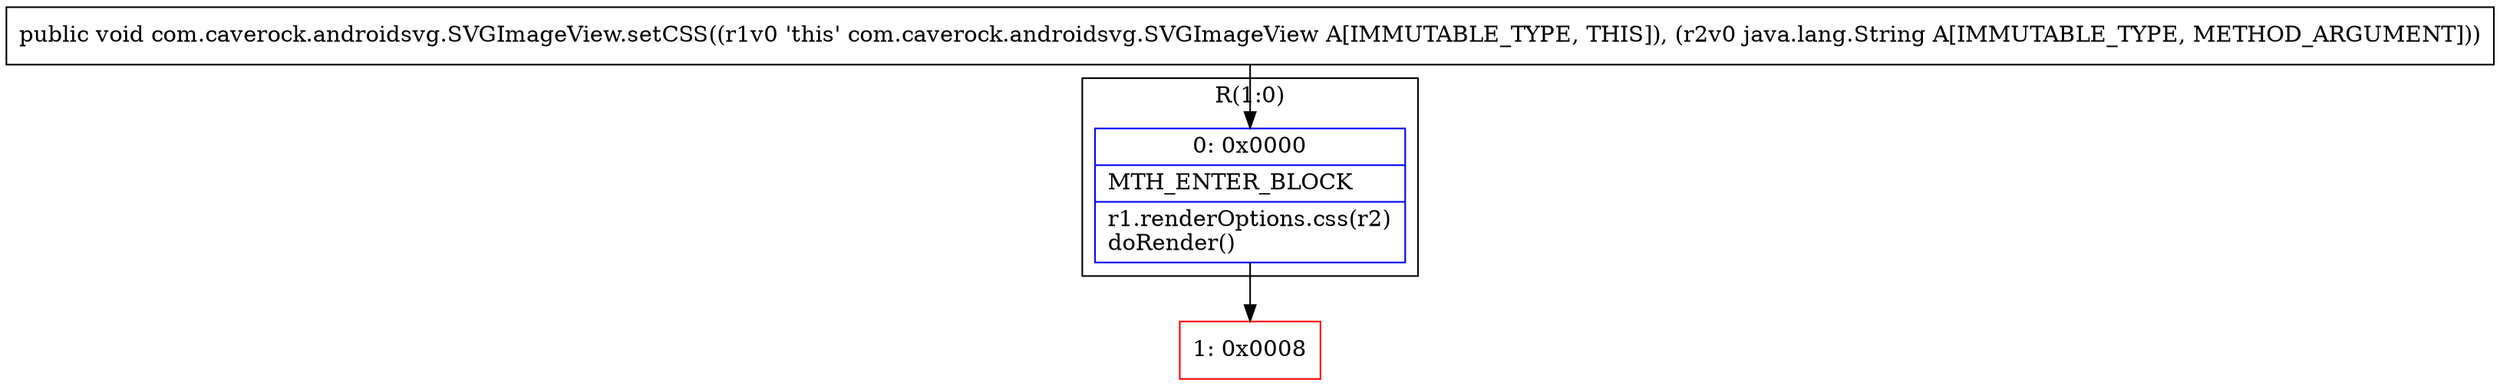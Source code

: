digraph "CFG forcom.caverock.androidsvg.SVGImageView.setCSS(Ljava\/lang\/String;)V" {
subgraph cluster_Region_1393267343 {
label = "R(1:0)";
node [shape=record,color=blue];
Node_0 [shape=record,label="{0\:\ 0x0000|MTH_ENTER_BLOCK\l|r1.renderOptions.css(r2)\ldoRender()\l}"];
}
Node_1 [shape=record,color=red,label="{1\:\ 0x0008}"];
MethodNode[shape=record,label="{public void com.caverock.androidsvg.SVGImageView.setCSS((r1v0 'this' com.caverock.androidsvg.SVGImageView A[IMMUTABLE_TYPE, THIS]), (r2v0 java.lang.String A[IMMUTABLE_TYPE, METHOD_ARGUMENT])) }"];
MethodNode -> Node_0;
Node_0 -> Node_1;
}

